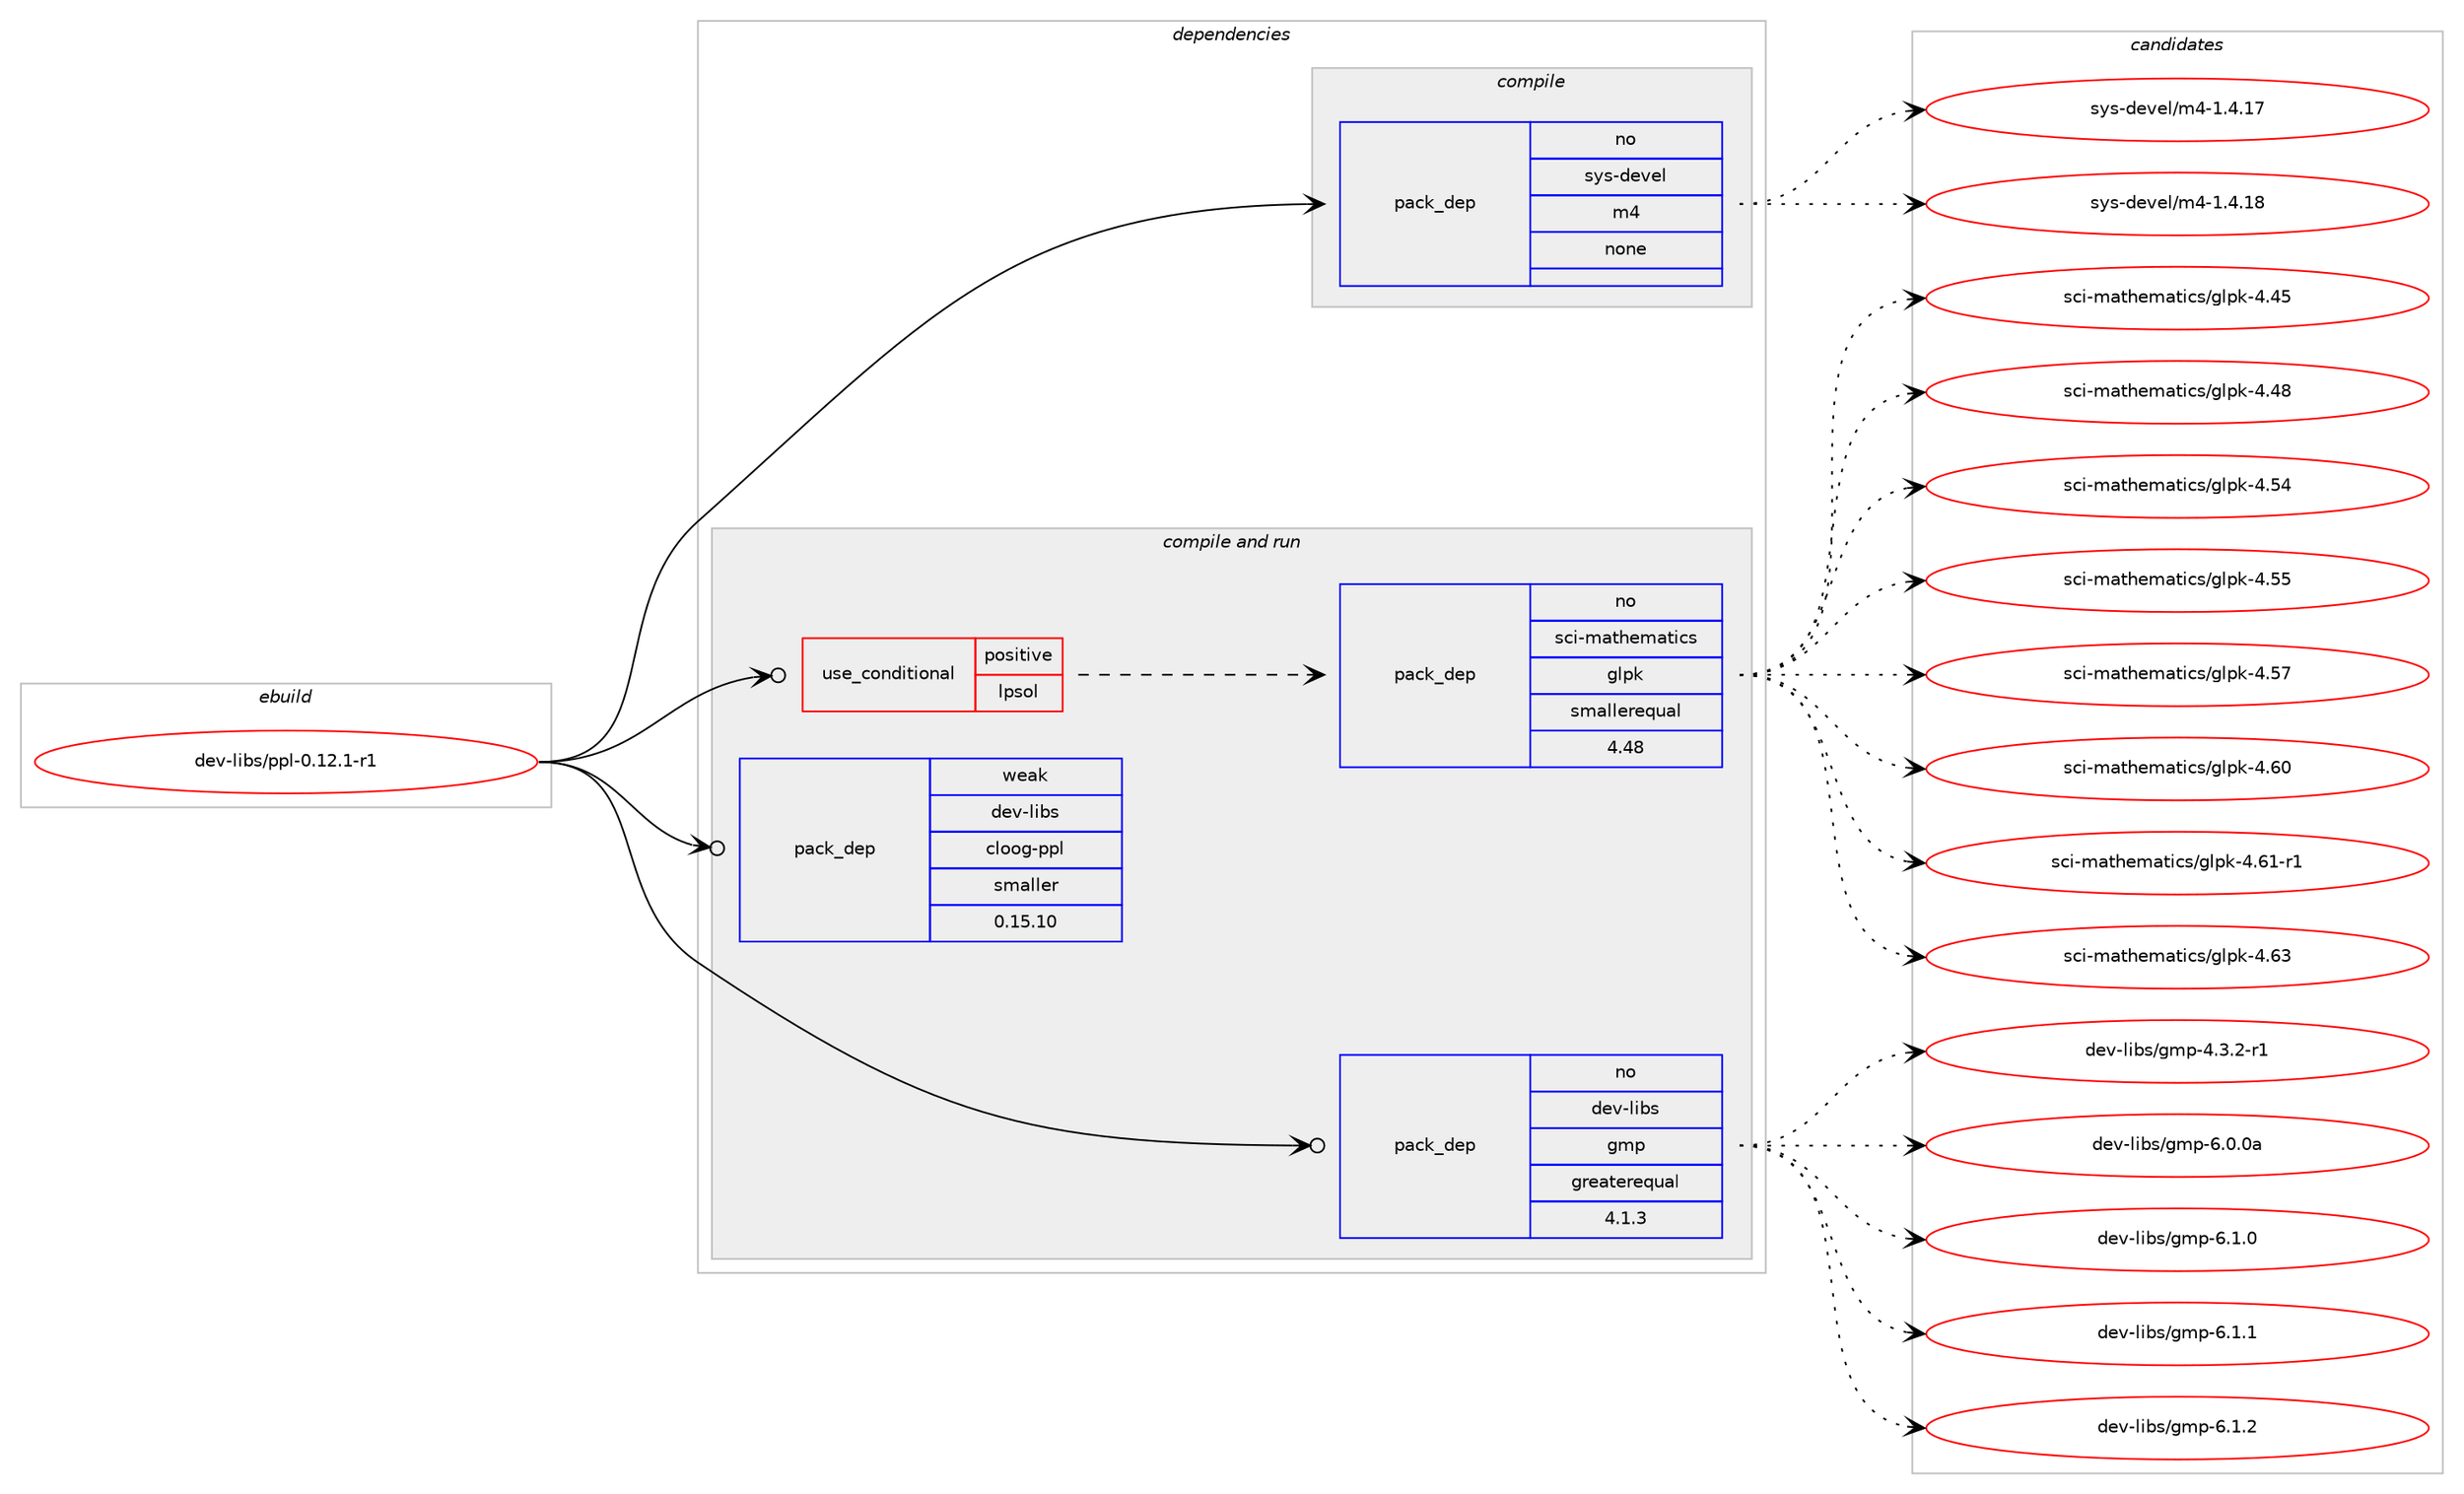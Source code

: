 digraph prolog {

# *************
# Graph options
# *************

newrank=true;
concentrate=true;
compound=true;
graph [rankdir=LR,fontname=Helvetica,fontsize=10,ranksep=1.5];#, ranksep=2.5, nodesep=0.2];
edge  [arrowhead=vee];
node  [fontname=Helvetica,fontsize=10];

# **********
# The ebuild
# **********

subgraph cluster_leftcol {
color=gray;
rank=same;
label=<<i>ebuild</i>>;
id [label="dev-libs/ppl-0.12.1-r1", color=red, width=4, href="../dev-libs/ppl-0.12.1-r1.svg"];
}

# ****************
# The dependencies
# ****************

subgraph cluster_midcol {
color=gray;
label=<<i>dependencies</i>>;
subgraph cluster_compile {
fillcolor="#eeeeee";
style=filled;
label=<<i>compile</i>>;
subgraph pack89470 {
dependency118707 [label=<<TABLE BORDER="0" CELLBORDER="1" CELLSPACING="0" CELLPADDING="4" WIDTH="220"><TR><TD ROWSPAN="6" CELLPADDING="30">pack_dep</TD></TR><TR><TD WIDTH="110">no</TD></TR><TR><TD>sys-devel</TD></TR><TR><TD>m4</TD></TR><TR><TD>none</TD></TR><TR><TD></TD></TR></TABLE>>, shape=none, color=blue];
}
id:e -> dependency118707:w [weight=20,style="solid",arrowhead="vee"];
}
subgraph cluster_compileandrun {
fillcolor="#eeeeee";
style=filled;
label=<<i>compile and run</i>>;
subgraph cond25683 {
dependency118708 [label=<<TABLE BORDER="0" CELLBORDER="1" CELLSPACING="0" CELLPADDING="4"><TR><TD ROWSPAN="3" CELLPADDING="10">use_conditional</TD></TR><TR><TD>positive</TD></TR><TR><TD>lpsol</TD></TR></TABLE>>, shape=none, color=red];
subgraph pack89471 {
dependency118709 [label=<<TABLE BORDER="0" CELLBORDER="1" CELLSPACING="0" CELLPADDING="4" WIDTH="220"><TR><TD ROWSPAN="6" CELLPADDING="30">pack_dep</TD></TR><TR><TD WIDTH="110">no</TD></TR><TR><TD>sci-mathematics</TD></TR><TR><TD>glpk</TD></TR><TR><TD>smallerequal</TD></TR><TR><TD>4.48</TD></TR></TABLE>>, shape=none, color=blue];
}
dependency118708:e -> dependency118709:w [weight=20,style="dashed",arrowhead="vee"];
}
id:e -> dependency118708:w [weight=20,style="solid",arrowhead="odotvee"];
subgraph pack89472 {
dependency118710 [label=<<TABLE BORDER="0" CELLBORDER="1" CELLSPACING="0" CELLPADDING="4" WIDTH="220"><TR><TD ROWSPAN="6" CELLPADDING="30">pack_dep</TD></TR><TR><TD WIDTH="110">no</TD></TR><TR><TD>dev-libs</TD></TR><TR><TD>gmp</TD></TR><TR><TD>greaterequal</TD></TR><TR><TD>4.1.3</TD></TR></TABLE>>, shape=none, color=blue];
}
id:e -> dependency118710:w [weight=20,style="solid",arrowhead="odotvee"];
subgraph pack89473 {
dependency118711 [label=<<TABLE BORDER="0" CELLBORDER="1" CELLSPACING="0" CELLPADDING="4" WIDTH="220"><TR><TD ROWSPAN="6" CELLPADDING="30">pack_dep</TD></TR><TR><TD WIDTH="110">weak</TD></TR><TR><TD>dev-libs</TD></TR><TR><TD>cloog-ppl</TD></TR><TR><TD>smaller</TD></TR><TR><TD>0.15.10</TD></TR></TABLE>>, shape=none, color=blue];
}
id:e -> dependency118711:w [weight=20,style="solid",arrowhead="odotvee"];
}
subgraph cluster_run {
fillcolor="#eeeeee";
style=filled;
label=<<i>run</i>>;
}
}

# **************
# The candidates
# **************

subgraph cluster_choices {
rank=same;
color=gray;
label=<<i>candidates</i>>;

subgraph choice89470 {
color=black;
nodesep=1;
choice11512111545100101118101108471095245494652464955 [label="sys-devel/m4-1.4.17", color=red, width=4,href="../sys-devel/m4-1.4.17.svg"];
choice11512111545100101118101108471095245494652464956 [label="sys-devel/m4-1.4.18", color=red, width=4,href="../sys-devel/m4-1.4.18.svg"];
dependency118707:e -> choice11512111545100101118101108471095245494652464955:w [style=dotted,weight="100"];
dependency118707:e -> choice11512111545100101118101108471095245494652464956:w [style=dotted,weight="100"];
}
subgraph choice89471 {
color=black;
nodesep=1;
choice1159910545109971161041011099711610599115471031081121074552465253 [label="sci-mathematics/glpk-4.45", color=red, width=4,href="../sci-mathematics/glpk-4.45.svg"];
choice1159910545109971161041011099711610599115471031081121074552465256 [label="sci-mathematics/glpk-4.48", color=red, width=4,href="../sci-mathematics/glpk-4.48.svg"];
choice1159910545109971161041011099711610599115471031081121074552465352 [label="sci-mathematics/glpk-4.54", color=red, width=4,href="../sci-mathematics/glpk-4.54.svg"];
choice1159910545109971161041011099711610599115471031081121074552465353 [label="sci-mathematics/glpk-4.55", color=red, width=4,href="../sci-mathematics/glpk-4.55.svg"];
choice1159910545109971161041011099711610599115471031081121074552465355 [label="sci-mathematics/glpk-4.57", color=red, width=4,href="../sci-mathematics/glpk-4.57.svg"];
choice1159910545109971161041011099711610599115471031081121074552465448 [label="sci-mathematics/glpk-4.60", color=red, width=4,href="../sci-mathematics/glpk-4.60.svg"];
choice11599105451099711610410110997116105991154710310811210745524654494511449 [label="sci-mathematics/glpk-4.61-r1", color=red, width=4,href="../sci-mathematics/glpk-4.61-r1.svg"];
choice1159910545109971161041011099711610599115471031081121074552465451 [label="sci-mathematics/glpk-4.63", color=red, width=4,href="../sci-mathematics/glpk-4.63.svg"];
dependency118709:e -> choice1159910545109971161041011099711610599115471031081121074552465253:w [style=dotted,weight="100"];
dependency118709:e -> choice1159910545109971161041011099711610599115471031081121074552465256:w [style=dotted,weight="100"];
dependency118709:e -> choice1159910545109971161041011099711610599115471031081121074552465352:w [style=dotted,weight="100"];
dependency118709:e -> choice1159910545109971161041011099711610599115471031081121074552465353:w [style=dotted,weight="100"];
dependency118709:e -> choice1159910545109971161041011099711610599115471031081121074552465355:w [style=dotted,weight="100"];
dependency118709:e -> choice1159910545109971161041011099711610599115471031081121074552465448:w [style=dotted,weight="100"];
dependency118709:e -> choice11599105451099711610410110997116105991154710310811210745524654494511449:w [style=dotted,weight="100"];
dependency118709:e -> choice1159910545109971161041011099711610599115471031081121074552465451:w [style=dotted,weight="100"];
}
subgraph choice89472 {
color=black;
nodesep=1;
choice1001011184510810598115471031091124552465146504511449 [label="dev-libs/gmp-4.3.2-r1", color=red, width=4,href="../dev-libs/gmp-4.3.2-r1.svg"];
choice10010111845108105981154710310911245544648464897 [label="dev-libs/gmp-6.0.0a", color=red, width=4,href="../dev-libs/gmp-6.0.0a.svg"];
choice100101118451081059811547103109112455446494648 [label="dev-libs/gmp-6.1.0", color=red, width=4,href="../dev-libs/gmp-6.1.0.svg"];
choice100101118451081059811547103109112455446494649 [label="dev-libs/gmp-6.1.1", color=red, width=4,href="../dev-libs/gmp-6.1.1.svg"];
choice100101118451081059811547103109112455446494650 [label="dev-libs/gmp-6.1.2", color=red, width=4,href="../dev-libs/gmp-6.1.2.svg"];
dependency118710:e -> choice1001011184510810598115471031091124552465146504511449:w [style=dotted,weight="100"];
dependency118710:e -> choice10010111845108105981154710310911245544648464897:w [style=dotted,weight="100"];
dependency118710:e -> choice100101118451081059811547103109112455446494648:w [style=dotted,weight="100"];
dependency118710:e -> choice100101118451081059811547103109112455446494649:w [style=dotted,weight="100"];
dependency118710:e -> choice100101118451081059811547103109112455446494650:w [style=dotted,weight="100"];
}
subgraph choice89473 {
color=black;
nodesep=1;
}
}

}
